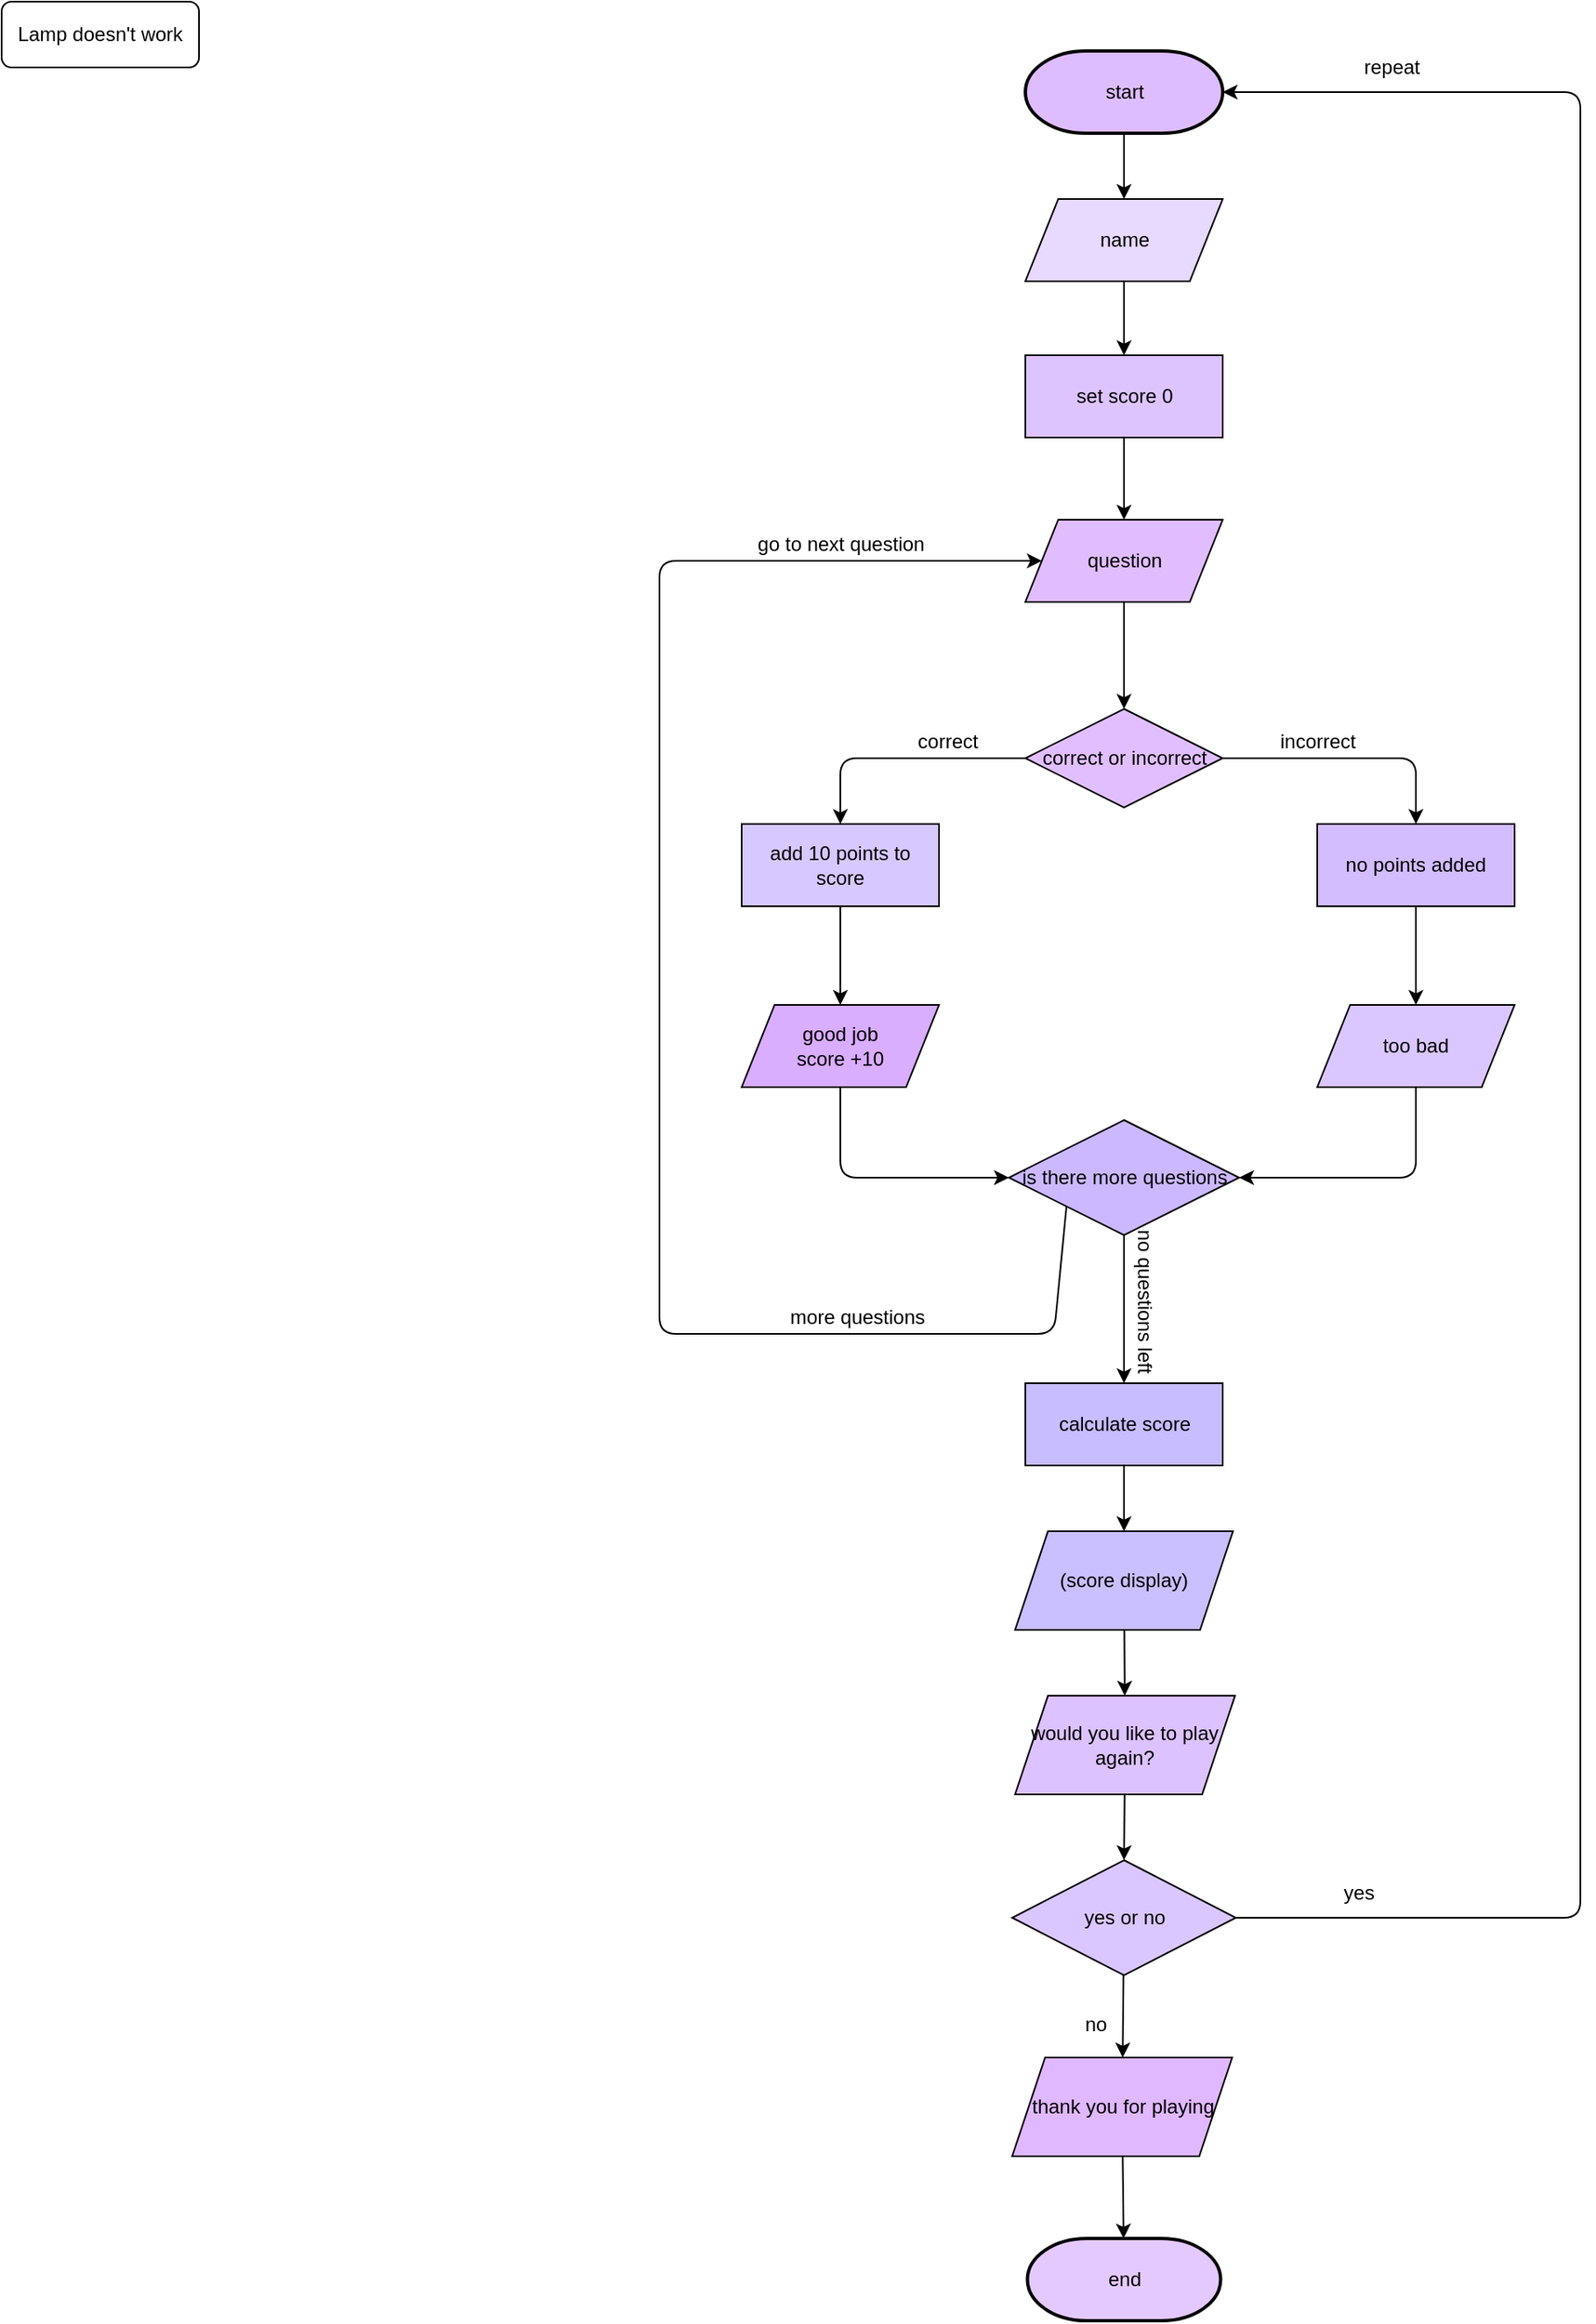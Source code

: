 <mxfile>
    <diagram id="C5RBs43oDa-KdzZeNtuy" name="Page-1">
        <mxGraphModel dx="1865" dy="1708" grid="1" gridSize="10" guides="1" tooltips="1" connect="1" arrows="1" fold="1" page="1" pageScale="1" pageWidth="827" pageHeight="1169" math="0" shadow="0">
            <root>
                <mxCell id="WIyWlLk6GJQsqaUBKTNV-0"/>
                <mxCell id="WIyWlLk6GJQsqaUBKTNV-1" parent="WIyWlLk6GJQsqaUBKTNV-0"/>
                <mxCell id="WIyWlLk6GJQsqaUBKTNV-3" value="Lamp doesn't work" style="rounded=1;whiteSpace=wrap;html=1;fontSize=12;glass=0;strokeWidth=1;shadow=0;" parent="WIyWlLk6GJQsqaUBKTNV-1" vertex="1">
                    <mxGeometry x="-220" y="-10" width="120" height="40" as="geometry"/>
                </mxCell>
                <mxCell id="6" value="" style="edgeStyle=none;html=1;exitX=0.5;exitY=1;exitDx=0;exitDy=0;exitPerimeter=0;" parent="WIyWlLk6GJQsqaUBKTNV-1" source="12" target="eVCZL0e5TNfw_D7R-n82-1" edge="1">
                    <mxGeometry relative="1" as="geometry">
                        <mxPoint x="460.385" y="69.999" as="sourcePoint"/>
                    </mxGeometry>
                </mxCell>
                <mxCell id="eVCZL0e5TNfw_D7R-n82-1" value="name" style="shape=parallelogram;perimeter=parallelogramPerimeter;whiteSpace=wrap;html=1;fixedSize=1;fillColor=#E7D9FF;" parent="WIyWlLk6GJQsqaUBKTNV-1" vertex="1">
                    <mxGeometry x="402.5" y="110" width="120" height="50" as="geometry"/>
                </mxCell>
                <mxCell id="2" value="set score 0" style="rounded=0;whiteSpace=wrap;html=1;fillColor=#DEC4FF;" parent="WIyWlLk6GJQsqaUBKTNV-1" vertex="1">
                    <mxGeometry x="402.5" y="205" width="120" height="50" as="geometry"/>
                </mxCell>
                <mxCell id="5" value="" style="endArrow=classic;html=1;exitX=0.5;exitY=1;exitDx=0;exitDy=0;entryX=0.5;entryY=0;entryDx=0;entryDy=0;" parent="WIyWlLk6GJQsqaUBKTNV-1" source="eVCZL0e5TNfw_D7R-n82-1" target="2" edge="1">
                    <mxGeometry width="50" height="50" relative="1" as="geometry">
                        <mxPoint x="390" y="330" as="sourcePoint"/>
                        <mxPoint x="440" y="280" as="targetPoint"/>
                    </mxGeometry>
                </mxCell>
                <mxCell id="8" value="" style="endArrow=classic;html=1;exitX=0.5;exitY=1;exitDx=0;exitDy=0;entryX=0.5;entryY=0;entryDx=0;entryDy=0;" parent="WIyWlLk6GJQsqaUBKTNV-1" source="2" target="33" edge="1">
                    <mxGeometry width="50" height="50" relative="1" as="geometry">
                        <mxPoint x="390" y="310" as="sourcePoint"/>
                        <mxPoint x="462.5" y="290" as="targetPoint"/>
                    </mxGeometry>
                </mxCell>
                <mxCell id="54" style="edgeStyle=none;html=1;entryX=0;entryY=0.5;entryDx=0;entryDy=0;" parent="WIyWlLk6GJQsqaUBKTNV-1" source="9" target="50" edge="1">
                    <mxGeometry relative="1" as="geometry">
                        <Array as="points">
                            <mxPoint x="290" y="705"/>
                        </Array>
                    </mxGeometry>
                </mxCell>
                <mxCell id="9" value="good job&lt;br&gt;score +10" style="shape=parallelogram;perimeter=parallelogramPerimeter;whiteSpace=wrap;html=1;fixedSize=1;fillColor=#D9ADFF;" parent="WIyWlLk6GJQsqaUBKTNV-1" vertex="1">
                    <mxGeometry x="230" y="600" width="120" height="50" as="geometry"/>
                </mxCell>
                <mxCell id="44" style="edgeStyle=none;html=1;exitX=0;exitY=0.5;exitDx=0;exitDy=0;entryX=0.5;entryY=0;entryDx=0;entryDy=0;" parent="WIyWlLk6GJQsqaUBKTNV-1" source="10" target="39" edge="1">
                    <mxGeometry relative="1" as="geometry">
                        <Array as="points">
                            <mxPoint x="290" y="450"/>
                        </Array>
                    </mxGeometry>
                </mxCell>
                <mxCell id="45" style="edgeStyle=none;html=1;exitX=1;exitY=0.5;exitDx=0;exitDy=0;entryX=0.5;entryY=0;entryDx=0;entryDy=0;" parent="WIyWlLk6GJQsqaUBKTNV-1" source="10" target="40" edge="1">
                    <mxGeometry relative="1" as="geometry">
                        <Array as="points">
                            <mxPoint x="640" y="450"/>
                        </Array>
                    </mxGeometry>
                </mxCell>
                <mxCell id="10" value="correct or incorrect" style="rhombus;whiteSpace=wrap;html=1;fillColor=#E1BFFF;" parent="WIyWlLk6GJQsqaUBKTNV-1" vertex="1">
                    <mxGeometry x="402.5" y="420" width="120" height="60" as="geometry"/>
                </mxCell>
                <mxCell id="12" value="start" style="strokeWidth=2;html=1;shape=mxgraph.flowchart.terminator;whiteSpace=wrap;fillColor=#DEBDFF;" parent="WIyWlLk6GJQsqaUBKTNV-1" vertex="1">
                    <mxGeometry x="402.5" y="20" width="120" height="50" as="geometry"/>
                </mxCell>
                <mxCell id="53" style="edgeStyle=none;html=1;entryX=1;entryY=0.5;entryDx=0;entryDy=0;" parent="WIyWlLk6GJQsqaUBKTNV-1" source="18" target="50" edge="1">
                    <mxGeometry relative="1" as="geometry">
                        <Array as="points">
                            <mxPoint x="640" y="705"/>
                        </Array>
                    </mxGeometry>
                </mxCell>
                <mxCell id="18" value="too bad" style="shape=parallelogram;perimeter=parallelogramPerimeter;whiteSpace=wrap;html=1;fixedSize=1;fillColor=#DAC7FF;" parent="WIyWlLk6GJQsqaUBKTNV-1" vertex="1">
                    <mxGeometry x="580" y="600" width="120" height="50" as="geometry"/>
                </mxCell>
                <mxCell id="27" value="" style="endArrow=classic;html=1;exitX=0.5;exitY=1;exitDx=0;exitDy=0;entryX=0.5;entryY=0;entryDx=0;entryDy=0;" parent="WIyWlLk6GJQsqaUBKTNV-1" source="33" target="10" edge="1">
                    <mxGeometry width="50" height="50" relative="1" as="geometry">
                        <mxPoint x="462.5" y="340" as="sourcePoint"/>
                        <mxPoint x="410" y="410" as="targetPoint"/>
                    </mxGeometry>
                </mxCell>
                <mxCell id="33" value="question" style="shape=parallelogram;perimeter=parallelogramPerimeter;whiteSpace=wrap;html=1;fixedSize=1;fillColor=#E0BDFF;" parent="WIyWlLk6GJQsqaUBKTNV-1" vertex="1">
                    <mxGeometry x="402.5" y="305" width="120" height="50" as="geometry"/>
                </mxCell>
                <mxCell id="37" value="correct" style="text;html=1;align=center;verticalAlign=middle;resizable=0;points=[];autosize=1;strokeColor=none;fillColor=none;" parent="WIyWlLk6GJQsqaUBKTNV-1" vertex="1">
                    <mxGeometry x="330" y="430" width="50" height="20" as="geometry"/>
                </mxCell>
                <mxCell id="38" value="incorrect" style="text;html=1;align=center;verticalAlign=middle;resizable=0;points=[];autosize=1;strokeColor=none;fillColor=none;" parent="WIyWlLk6GJQsqaUBKTNV-1" vertex="1">
                    <mxGeometry x="550" y="430" width="60" height="20" as="geometry"/>
                </mxCell>
                <mxCell id="47" style="edgeStyle=none;html=1;exitX=0.5;exitY=1;exitDx=0;exitDy=0;entryX=0.5;entryY=0;entryDx=0;entryDy=0;" parent="WIyWlLk6GJQsqaUBKTNV-1" source="39" target="9" edge="1">
                    <mxGeometry relative="1" as="geometry"/>
                </mxCell>
                <mxCell id="39" value="add 10 points to score" style="rounded=0;whiteSpace=wrap;html=1;fillColor=#D6C9FF;" parent="WIyWlLk6GJQsqaUBKTNV-1" vertex="1">
                    <mxGeometry x="230" y="490" width="120" height="50" as="geometry"/>
                </mxCell>
                <mxCell id="49" style="edgeStyle=none;html=1;exitX=0.5;exitY=1;exitDx=0;exitDy=0;entryX=0.5;entryY=0;entryDx=0;entryDy=0;" parent="WIyWlLk6GJQsqaUBKTNV-1" source="40" target="18" edge="1">
                    <mxGeometry relative="1" as="geometry"/>
                </mxCell>
                <mxCell id="40" value="no points added" style="rounded=0;whiteSpace=wrap;html=1;fillColor=#D3BDFF;" parent="WIyWlLk6GJQsqaUBKTNV-1" vertex="1">
                    <mxGeometry x="580" y="490" width="120" height="50" as="geometry"/>
                </mxCell>
                <mxCell id="56" style="edgeStyle=none;html=1;entryX=0;entryY=0.5;entryDx=0;entryDy=0;exitX=0;exitY=1;exitDx=0;exitDy=0;" parent="WIyWlLk6GJQsqaUBKTNV-1" source="50" target="33" edge="1">
                    <mxGeometry relative="1" as="geometry">
                        <mxPoint x="240" y="330" as="targetPoint"/>
                        <Array as="points">
                            <mxPoint x="420" y="800"/>
                            <mxPoint x="180" y="800"/>
                            <mxPoint x="180" y="330"/>
                        </Array>
                    </mxGeometry>
                </mxCell>
                <mxCell id="66" style="edgeStyle=none;html=1;entryX=0.5;entryY=0;entryDx=0;entryDy=0;" parent="WIyWlLk6GJQsqaUBKTNV-1" source="50" target="63" edge="1">
                    <mxGeometry relative="1" as="geometry"/>
                </mxCell>
                <mxCell id="50" value="is there more questions" style="rhombus;whiteSpace=wrap;html=1;fillColor=#CBB8FF;" parent="WIyWlLk6GJQsqaUBKTNV-1" vertex="1">
                    <mxGeometry x="392.5" y="670" width="140" height="70" as="geometry"/>
                </mxCell>
                <mxCell id="57" value="go to next question" style="text;html=1;align=center;verticalAlign=middle;resizable=0;points=[];autosize=1;strokeColor=none;fillColor=none;rotation=0;" parent="WIyWlLk6GJQsqaUBKTNV-1" vertex="1">
                    <mxGeometry x="230" y="310" width="120" height="20" as="geometry"/>
                </mxCell>
                <mxCell id="58" value="end" style="strokeWidth=2;html=1;shape=mxgraph.flowchart.terminator;whiteSpace=wrap;fillColor=#E4C9FF;" parent="WIyWlLk6GJQsqaUBKTNV-1" vertex="1">
                    <mxGeometry x="403.75" y="1350" width="117.5" height="50" as="geometry"/>
                </mxCell>
                <mxCell id="75" style="edgeStyle=none;html=1;" parent="WIyWlLk6GJQsqaUBKTNV-1" source="60" target="72" edge="1">
                    <mxGeometry relative="1" as="geometry"/>
                </mxCell>
                <mxCell id="60" value="(score display)&lt;br&gt;" style="shape=parallelogram;perimeter=parallelogramPerimeter;whiteSpace=wrap;html=1;fixedSize=1;fillColor=#CABFFF;" parent="WIyWlLk6GJQsqaUBKTNV-1" vertex="1">
                    <mxGeometry x="396.25" y="920" width="132.5" height="60" as="geometry"/>
                </mxCell>
                <mxCell id="74" style="edgeStyle=none;html=1;" parent="WIyWlLk6GJQsqaUBKTNV-1" source="63" target="60" edge="1">
                    <mxGeometry relative="1" as="geometry"/>
                </mxCell>
                <mxCell id="63" value="calculate score" style="rounded=0;whiteSpace=wrap;html=1;fillColor=#C8BDFF;" parent="WIyWlLk6GJQsqaUBKTNV-1" vertex="1">
                    <mxGeometry x="402.5" y="830" width="120" height="50" as="geometry"/>
                </mxCell>
                <mxCell id="67" value="no questions left" style="text;html=1;align=center;verticalAlign=middle;resizable=0;points=[];autosize=1;strokeColor=none;fillColor=none;rotation=90;" parent="WIyWlLk6GJQsqaUBKTNV-1" vertex="1">
                    <mxGeometry x="425" y="770" width="100" height="20" as="geometry"/>
                </mxCell>
                <mxCell id="68" value="more questions" style="text;html=1;align=center;verticalAlign=middle;resizable=0;points=[];autosize=1;strokeColor=none;fillColor=none;" parent="WIyWlLk6GJQsqaUBKTNV-1" vertex="1">
                    <mxGeometry x="250" y="780" width="100" height="20" as="geometry"/>
                </mxCell>
                <mxCell id="76" style="edgeStyle=none;html=1;entryX=0.5;entryY=0;entryDx=0;entryDy=0;" parent="WIyWlLk6GJQsqaUBKTNV-1" source="72" target="73" edge="1">
                    <mxGeometry relative="1" as="geometry"/>
                </mxCell>
                <mxCell id="72" value="would you like to play again?" style="shape=parallelogram;perimeter=parallelogramPerimeter;whiteSpace=wrap;html=1;fixedSize=1;fillColor=#DCC2FF;" parent="WIyWlLk6GJQsqaUBKTNV-1" vertex="1">
                    <mxGeometry x="396.25" y="1020" width="133.75" height="60" as="geometry"/>
                </mxCell>
                <mxCell id="77" style="edgeStyle=none;html=1;" parent="WIyWlLk6GJQsqaUBKTNV-1" source="73" target="82" edge="1">
                    <mxGeometry relative="1" as="geometry">
                        <mxPoint x="463" y="1280" as="targetPoint"/>
                    </mxGeometry>
                </mxCell>
                <mxCell id="79" style="edgeStyle=none;html=1;entryX=1;entryY=0.5;entryDx=0;entryDy=0;entryPerimeter=0;" parent="WIyWlLk6GJQsqaUBKTNV-1" source="73" target="12" edge="1">
                    <mxGeometry relative="1" as="geometry">
                        <mxPoint x="740" y="70" as="targetPoint"/>
                        <Array as="points">
                            <mxPoint x="740" y="1155"/>
                            <mxPoint x="740" y="45"/>
                        </Array>
                    </mxGeometry>
                </mxCell>
                <mxCell id="73" value="yes or no" style="rhombus;whiteSpace=wrap;html=1;fillColor=#DAC7FF;" parent="WIyWlLk6GJQsqaUBKTNV-1" vertex="1">
                    <mxGeometry x="394.5" y="1120" width="136" height="70" as="geometry"/>
                </mxCell>
                <mxCell id="78" value="no" style="text;html=1;align=center;verticalAlign=middle;resizable=0;points=[];autosize=1;strokeColor=none;fillColor=none;" parent="WIyWlLk6GJQsqaUBKTNV-1" vertex="1">
                    <mxGeometry x="430" y="1210" width="30" height="20" as="geometry"/>
                </mxCell>
                <mxCell id="80" value="yes" style="text;html=1;align=center;verticalAlign=middle;resizable=0;points=[];autosize=1;strokeColor=none;fillColor=none;" parent="WIyWlLk6GJQsqaUBKTNV-1" vertex="1">
                    <mxGeometry x="590" y="1130" width="30" height="20" as="geometry"/>
                </mxCell>
                <mxCell id="81" value="repeat" style="text;html=1;align=center;verticalAlign=middle;resizable=0;points=[];autosize=1;strokeColor=none;fillColor=none;" parent="WIyWlLk6GJQsqaUBKTNV-1" vertex="1">
                    <mxGeometry x="600" y="20" width="50" height="20" as="geometry"/>
                </mxCell>
                <mxCell id="84" style="edgeStyle=none;html=1;" parent="WIyWlLk6GJQsqaUBKTNV-1" source="82" target="58" edge="1">
                    <mxGeometry relative="1" as="geometry"/>
                </mxCell>
                <mxCell id="82" value="thank you for playing" style="shape=parallelogram;perimeter=parallelogramPerimeter;whiteSpace=wrap;html=1;fixedSize=1;fillColor=#E0B8FF;" parent="WIyWlLk6GJQsqaUBKTNV-1" vertex="1">
                    <mxGeometry x="394.5" y="1240" width="133.75" height="60" as="geometry"/>
                </mxCell>
            </root>
        </mxGraphModel>
    </diagram>
</mxfile>